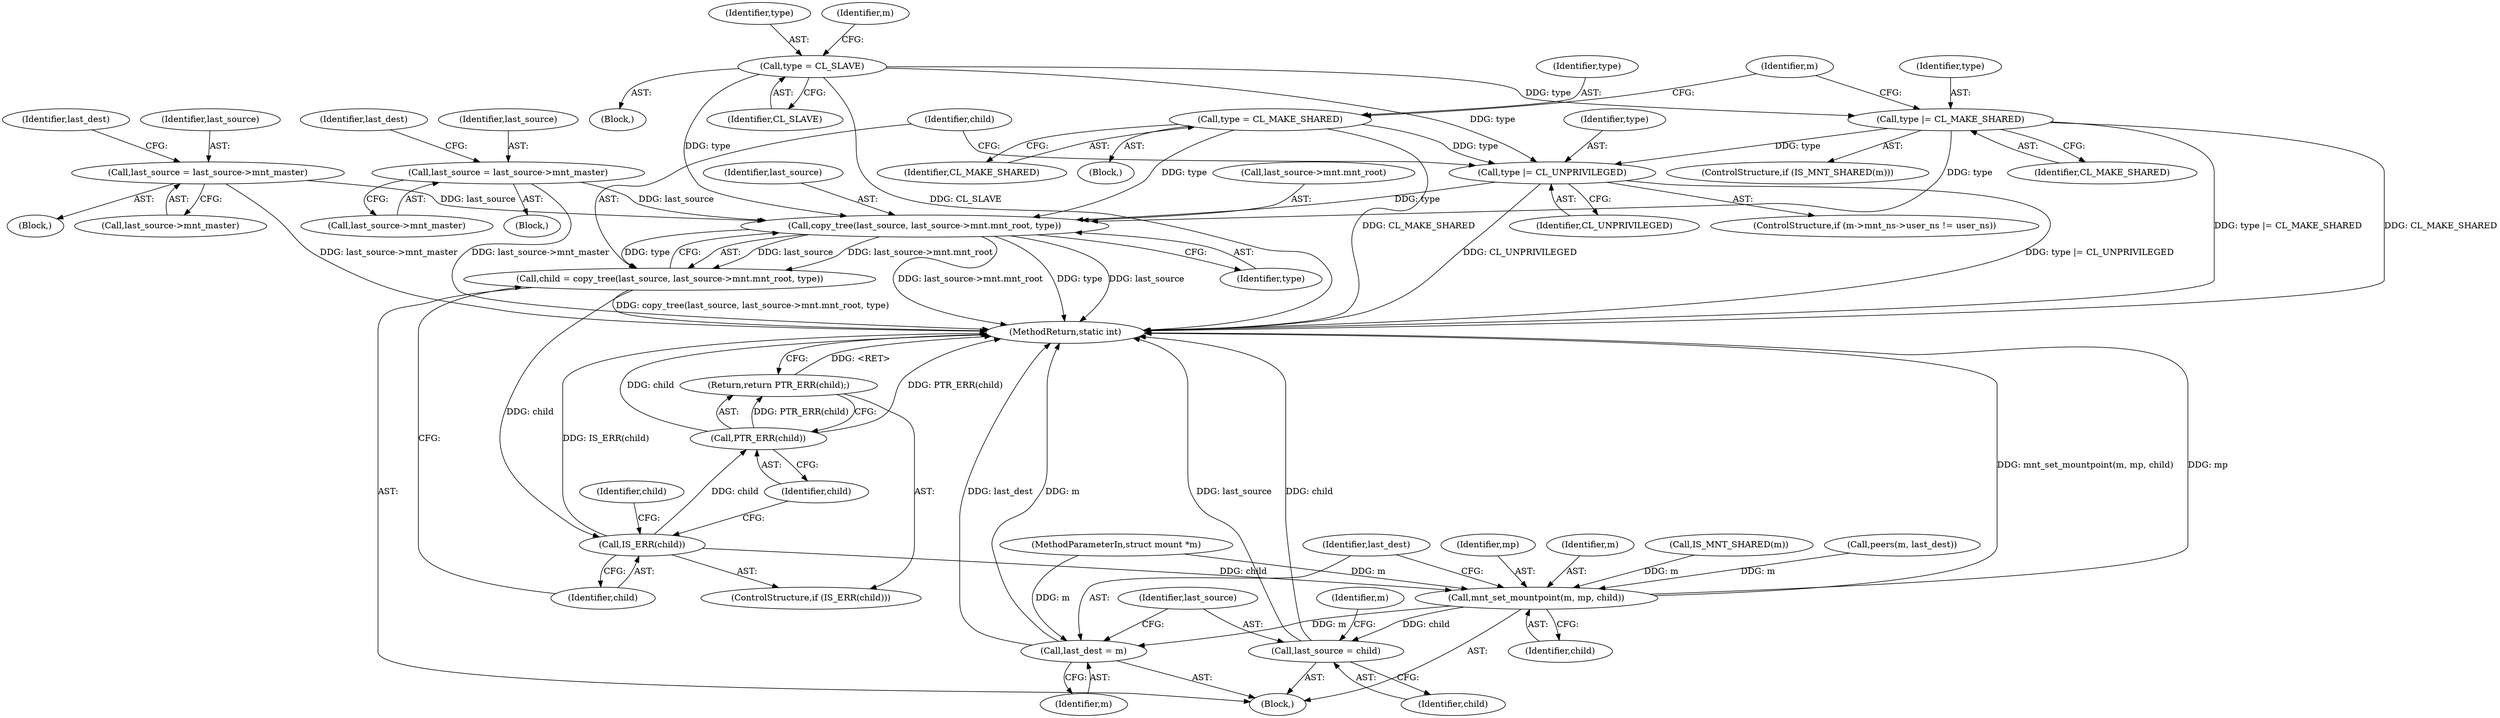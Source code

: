 digraph "1_linux_5ec0811d30378ae104f250bfc9b3640242d81e3f_0@API" {
"1000216" [label="(Call,copy_tree(last_source, last_source->mnt.mnt_root, type))"];
"1000167" [label="(Call,last_source = last_source->mnt_master)"];
"1000183" [label="(Call,last_source = last_source->mnt_master)"];
"1000200" [label="(Call,type |= CL_MAKE_SHARED)"];
"1000194" [label="(Call,type = CL_SLAVE)"];
"1000132" [label="(Call,type = CL_MAKE_SHARED)"];
"1000211" [label="(Call,type |= CL_UNPRIVILEGED)"];
"1000214" [label="(Call,child = copy_tree(last_source, last_source->mnt.mnt_root, type))"];
"1000225" [label="(Call,IS_ERR(child))"];
"1000228" [label="(Call,PTR_ERR(child))"];
"1000227" [label="(Return,return PTR_ERR(child);)"];
"1000237" [label="(Call,mnt_set_mountpoint(m, mp, child))"];
"1000241" [label="(Call,last_dest = m)"];
"1000244" [label="(Call,last_source = child)"];
"1000241" [label="(Call,last_dest = m)"];
"1000195" [label="(Identifier,type)"];
"1000223" [label="(Identifier,type)"];
"1000185" [label="(Call,last_source->mnt_master)"];
"1000228" [label="(Call,PTR_ERR(child))"];
"1000211" [label="(Call,type |= CL_UNPRIVILEGED)"];
"1000216" [label="(Call,copy_tree(last_source, last_source->mnt.mnt_root, type))"];
"1000225" [label="(Call,IS_ERR(child))"];
"1000233" [label="(Identifier,child)"];
"1000183" [label="(Call,last_source = last_source->mnt_master)"];
"1000239" [label="(Identifier,mp)"];
"1000132" [label="(Call,type = CL_MAKE_SHARED)"];
"1000201" [label="(Identifier,type)"];
"1000218" [label="(Call,last_source->mnt.mnt_root)"];
"1000106" [label="(Block,)"];
"1000105" [label="(MethodParameterIn,struct mount *m)"];
"1000168" [label="(Identifier,last_source)"];
"1000245" [label="(Identifier,last_source)"];
"1000196" [label="(Identifier,CL_SLAVE)"];
"1000202" [label="(Identifier,CL_MAKE_SHARED)"];
"1000169" [label="(Call,last_source->mnt_master)"];
"1000194" [label="(Call,type = CL_SLAVE)"];
"1000242" [label="(Identifier,last_dest)"];
"1000131" [label="(Block,)"];
"1000215" [label="(Identifier,child)"];
"1000238" [label="(Identifier,m)"];
"1000198" [label="(Call,IS_MNT_SHARED(m))"];
"1000199" [label="(Identifier,m)"];
"1000200" [label="(Call,type |= CL_MAKE_SHARED)"];
"1000214" [label="(Call,child = copy_tree(last_source, last_source->mnt.mnt_root, type))"];
"1000212" [label="(Identifier,type)"];
"1000136" [label="(Block,)"];
"1000133" [label="(Identifier,type)"];
"1000227" [label="(Return,return PTR_ERR(child);)"];
"1000197" [label="(ControlStructure,if (IS_MNT_SHARED(m)))"];
"1000237" [label="(Call,mnt_set_mountpoint(m, mp, child))"];
"1000184" [label="(Identifier,last_source)"];
"1000244" [label="(Call,last_source = child)"];
"1000226" [label="(Identifier,child)"];
"1000229" [label="(Identifier,child)"];
"1000217" [label="(Identifier,last_source)"];
"1000213" [label="(Identifier,CL_UNPRIVILEGED)"];
"1000224" [label="(ControlStructure,if (IS_ERR(child)))"];
"1000182" [label="(Block,)"];
"1000203" [label="(ControlStructure,if (m->mnt_ns->user_ns != user_ns))"];
"1000166" [label="(Block,)"];
"1000246" [label="(Identifier,child)"];
"1000250" [label="(Identifier,m)"];
"1000243" [label="(Identifier,m)"];
"1000272" [label="(MethodReturn,static int)"];
"1000189" [label="(Identifier,last_dest)"];
"1000240" [label="(Identifier,child)"];
"1000173" [label="(Identifier,last_dest)"];
"1000128" [label="(Call,peers(m, last_dest))"];
"1000167" [label="(Call,last_source = last_source->mnt_master)"];
"1000207" [label="(Identifier,m)"];
"1000134" [label="(Identifier,CL_MAKE_SHARED)"];
"1000216" -> "1000214"  [label="AST: "];
"1000216" -> "1000223"  [label="CFG: "];
"1000217" -> "1000216"  [label="AST: "];
"1000218" -> "1000216"  [label="AST: "];
"1000223" -> "1000216"  [label="AST: "];
"1000214" -> "1000216"  [label="CFG: "];
"1000216" -> "1000272"  [label="DDG: type"];
"1000216" -> "1000272"  [label="DDG: last_source"];
"1000216" -> "1000272"  [label="DDG: last_source->mnt.mnt_root"];
"1000216" -> "1000214"  [label="DDG: last_source"];
"1000216" -> "1000214"  [label="DDG: last_source->mnt.mnt_root"];
"1000216" -> "1000214"  [label="DDG: type"];
"1000167" -> "1000216"  [label="DDG: last_source"];
"1000183" -> "1000216"  [label="DDG: last_source"];
"1000200" -> "1000216"  [label="DDG: type"];
"1000194" -> "1000216"  [label="DDG: type"];
"1000132" -> "1000216"  [label="DDG: type"];
"1000211" -> "1000216"  [label="DDG: type"];
"1000167" -> "1000166"  [label="AST: "];
"1000167" -> "1000169"  [label="CFG: "];
"1000168" -> "1000167"  [label="AST: "];
"1000169" -> "1000167"  [label="AST: "];
"1000173" -> "1000167"  [label="CFG: "];
"1000167" -> "1000272"  [label="DDG: last_source->mnt_master"];
"1000183" -> "1000182"  [label="AST: "];
"1000183" -> "1000185"  [label="CFG: "];
"1000184" -> "1000183"  [label="AST: "];
"1000185" -> "1000183"  [label="AST: "];
"1000189" -> "1000183"  [label="CFG: "];
"1000183" -> "1000272"  [label="DDG: last_source->mnt_master"];
"1000200" -> "1000197"  [label="AST: "];
"1000200" -> "1000202"  [label="CFG: "];
"1000201" -> "1000200"  [label="AST: "];
"1000202" -> "1000200"  [label="AST: "];
"1000207" -> "1000200"  [label="CFG: "];
"1000200" -> "1000272"  [label="DDG: type |= CL_MAKE_SHARED"];
"1000200" -> "1000272"  [label="DDG: CL_MAKE_SHARED"];
"1000194" -> "1000200"  [label="DDG: type"];
"1000200" -> "1000211"  [label="DDG: type"];
"1000194" -> "1000136"  [label="AST: "];
"1000194" -> "1000196"  [label="CFG: "];
"1000195" -> "1000194"  [label="AST: "];
"1000196" -> "1000194"  [label="AST: "];
"1000199" -> "1000194"  [label="CFG: "];
"1000194" -> "1000272"  [label="DDG: CL_SLAVE"];
"1000194" -> "1000211"  [label="DDG: type"];
"1000132" -> "1000131"  [label="AST: "];
"1000132" -> "1000134"  [label="CFG: "];
"1000133" -> "1000132"  [label="AST: "];
"1000134" -> "1000132"  [label="AST: "];
"1000207" -> "1000132"  [label="CFG: "];
"1000132" -> "1000272"  [label="DDG: CL_MAKE_SHARED"];
"1000132" -> "1000211"  [label="DDG: type"];
"1000211" -> "1000203"  [label="AST: "];
"1000211" -> "1000213"  [label="CFG: "];
"1000212" -> "1000211"  [label="AST: "];
"1000213" -> "1000211"  [label="AST: "];
"1000215" -> "1000211"  [label="CFG: "];
"1000211" -> "1000272"  [label="DDG: CL_UNPRIVILEGED"];
"1000211" -> "1000272"  [label="DDG: type |= CL_UNPRIVILEGED"];
"1000214" -> "1000106"  [label="AST: "];
"1000215" -> "1000214"  [label="AST: "];
"1000226" -> "1000214"  [label="CFG: "];
"1000214" -> "1000272"  [label="DDG: copy_tree(last_source, last_source->mnt.mnt_root, type)"];
"1000214" -> "1000225"  [label="DDG: child"];
"1000225" -> "1000224"  [label="AST: "];
"1000225" -> "1000226"  [label="CFG: "];
"1000226" -> "1000225"  [label="AST: "];
"1000229" -> "1000225"  [label="CFG: "];
"1000233" -> "1000225"  [label="CFG: "];
"1000225" -> "1000272"  [label="DDG: IS_ERR(child)"];
"1000225" -> "1000228"  [label="DDG: child"];
"1000225" -> "1000237"  [label="DDG: child"];
"1000228" -> "1000227"  [label="AST: "];
"1000228" -> "1000229"  [label="CFG: "];
"1000229" -> "1000228"  [label="AST: "];
"1000227" -> "1000228"  [label="CFG: "];
"1000228" -> "1000272"  [label="DDG: PTR_ERR(child)"];
"1000228" -> "1000272"  [label="DDG: child"];
"1000228" -> "1000227"  [label="DDG: PTR_ERR(child)"];
"1000227" -> "1000224"  [label="AST: "];
"1000272" -> "1000227"  [label="CFG: "];
"1000227" -> "1000272"  [label="DDG: <RET>"];
"1000237" -> "1000106"  [label="AST: "];
"1000237" -> "1000240"  [label="CFG: "];
"1000238" -> "1000237"  [label="AST: "];
"1000239" -> "1000237"  [label="AST: "];
"1000240" -> "1000237"  [label="AST: "];
"1000242" -> "1000237"  [label="CFG: "];
"1000237" -> "1000272"  [label="DDG: mnt_set_mountpoint(m, mp, child)"];
"1000237" -> "1000272"  [label="DDG: mp"];
"1000128" -> "1000237"  [label="DDG: m"];
"1000198" -> "1000237"  [label="DDG: m"];
"1000105" -> "1000237"  [label="DDG: m"];
"1000237" -> "1000241"  [label="DDG: m"];
"1000237" -> "1000244"  [label="DDG: child"];
"1000241" -> "1000106"  [label="AST: "];
"1000241" -> "1000243"  [label="CFG: "];
"1000242" -> "1000241"  [label="AST: "];
"1000243" -> "1000241"  [label="AST: "];
"1000245" -> "1000241"  [label="CFG: "];
"1000241" -> "1000272"  [label="DDG: last_dest"];
"1000241" -> "1000272"  [label="DDG: m"];
"1000105" -> "1000241"  [label="DDG: m"];
"1000244" -> "1000106"  [label="AST: "];
"1000244" -> "1000246"  [label="CFG: "];
"1000245" -> "1000244"  [label="AST: "];
"1000246" -> "1000244"  [label="AST: "];
"1000250" -> "1000244"  [label="CFG: "];
"1000244" -> "1000272"  [label="DDG: last_source"];
"1000244" -> "1000272"  [label="DDG: child"];
}
